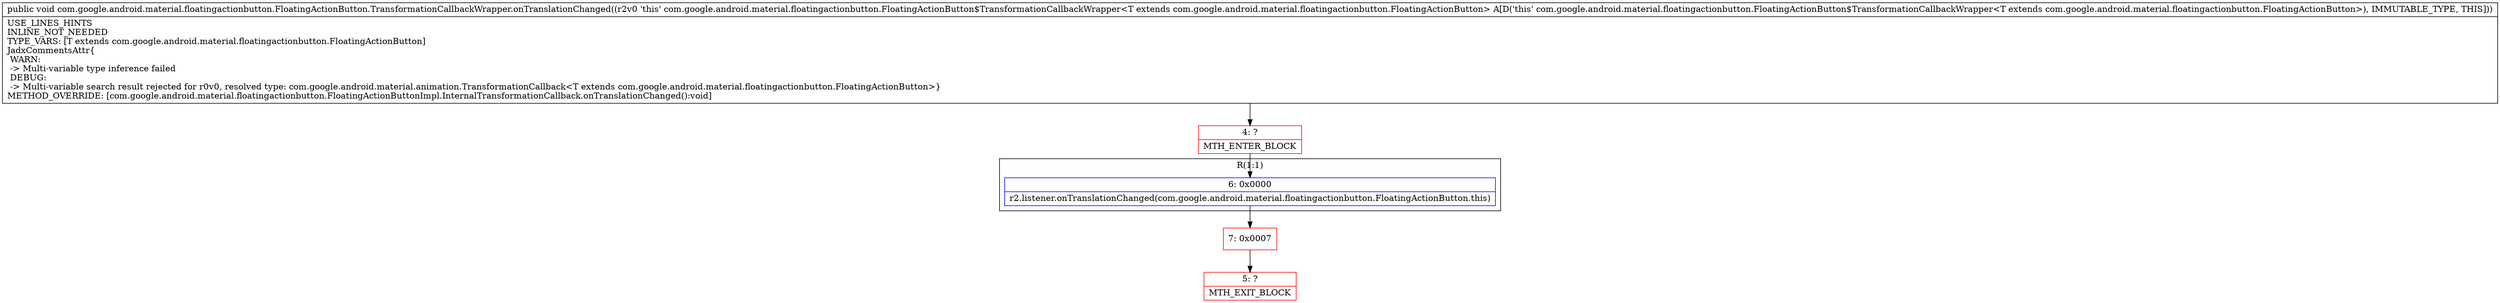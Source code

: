 digraph "CFG forcom.google.android.material.floatingactionbutton.FloatingActionButton.TransformationCallbackWrapper.onTranslationChanged()V" {
subgraph cluster_Region_89871204 {
label = "R(1:1)";
node [shape=record,color=blue];
Node_6 [shape=record,label="{6\:\ 0x0000|r2.listener.onTranslationChanged(com.google.android.material.floatingactionbutton.FloatingActionButton.this)\l}"];
}
Node_4 [shape=record,color=red,label="{4\:\ ?|MTH_ENTER_BLOCK\l}"];
Node_7 [shape=record,color=red,label="{7\:\ 0x0007}"];
Node_5 [shape=record,color=red,label="{5\:\ ?|MTH_EXIT_BLOCK\l}"];
MethodNode[shape=record,label="{public void com.google.android.material.floatingactionbutton.FloatingActionButton.TransformationCallbackWrapper.onTranslationChanged((r2v0 'this' com.google.android.material.floatingactionbutton.FloatingActionButton$TransformationCallbackWrapper\<T extends com.google.android.material.floatingactionbutton.FloatingActionButton\> A[D('this' com.google.android.material.floatingactionbutton.FloatingActionButton$TransformationCallbackWrapper\<T extends com.google.android.material.floatingactionbutton.FloatingActionButton\>), IMMUTABLE_TYPE, THIS]))  | USE_LINES_HINTS\lINLINE_NOT_NEEDED\lTYPE_VARS: [T extends com.google.android.material.floatingactionbutton.FloatingActionButton]\lJadxCommentsAttr\{\l WARN: \l \-\> Multi\-variable type inference failed\l DEBUG: \l \-\> Multi\-variable search result rejected for r0v0, resolved type: com.google.android.material.animation.TransformationCallback\<T extends com.google.android.material.floatingactionbutton.FloatingActionButton\>\}\lMETHOD_OVERRIDE: [com.google.android.material.floatingactionbutton.FloatingActionButtonImpl.InternalTransformationCallback.onTranslationChanged():void]\l}"];
MethodNode -> Node_4;Node_6 -> Node_7;
Node_4 -> Node_6;
Node_7 -> Node_5;
}

